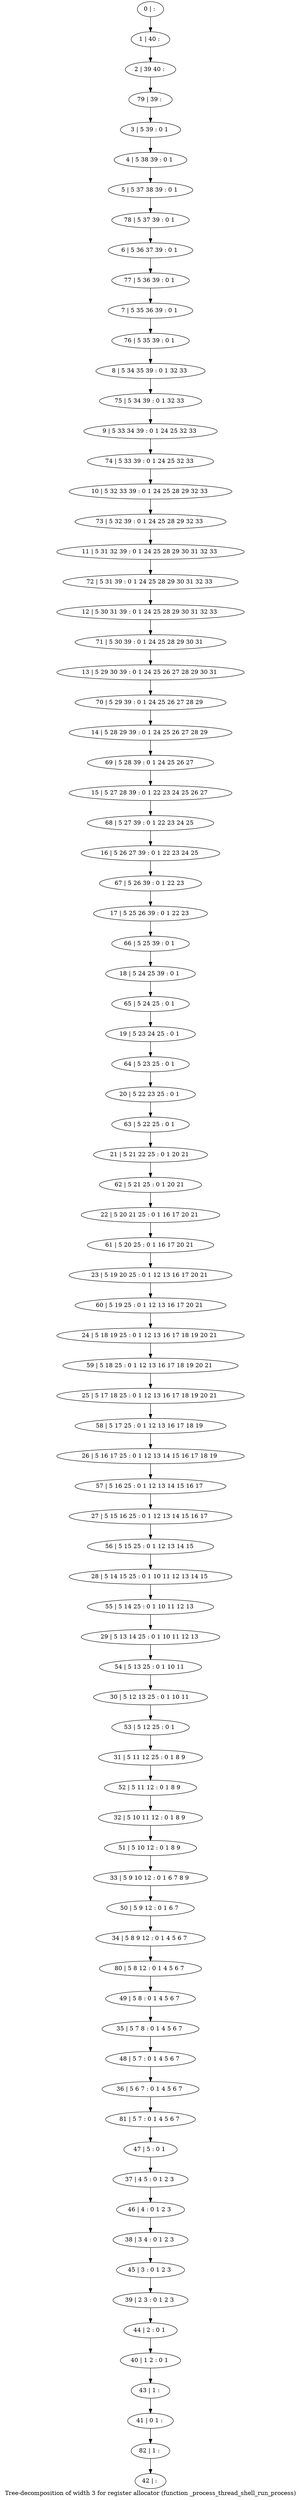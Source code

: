 digraph G {
graph [label="Tree-decomposition of width 3 for register allocator (function _process_thread_shell_run_process)"]
0[label="0 | : "];
1[label="1 | 40 : "];
2[label="2 | 39 40 : "];
3[label="3 | 5 39 : 0 1 "];
4[label="4 | 5 38 39 : 0 1 "];
5[label="5 | 5 37 38 39 : 0 1 "];
6[label="6 | 5 36 37 39 : 0 1 "];
7[label="7 | 5 35 36 39 : 0 1 "];
8[label="8 | 5 34 35 39 : 0 1 32 33 "];
9[label="9 | 5 33 34 39 : 0 1 24 25 32 33 "];
10[label="10 | 5 32 33 39 : 0 1 24 25 28 29 32 33 "];
11[label="11 | 5 31 32 39 : 0 1 24 25 28 29 30 31 32 33 "];
12[label="12 | 5 30 31 39 : 0 1 24 25 28 29 30 31 32 33 "];
13[label="13 | 5 29 30 39 : 0 1 24 25 26 27 28 29 30 31 "];
14[label="14 | 5 28 29 39 : 0 1 24 25 26 27 28 29 "];
15[label="15 | 5 27 28 39 : 0 1 22 23 24 25 26 27 "];
16[label="16 | 5 26 27 39 : 0 1 22 23 24 25 "];
17[label="17 | 5 25 26 39 : 0 1 22 23 "];
18[label="18 | 5 24 25 39 : 0 1 "];
19[label="19 | 5 23 24 25 : 0 1 "];
20[label="20 | 5 22 23 25 : 0 1 "];
21[label="21 | 5 21 22 25 : 0 1 20 21 "];
22[label="22 | 5 20 21 25 : 0 1 16 17 20 21 "];
23[label="23 | 5 19 20 25 : 0 1 12 13 16 17 20 21 "];
24[label="24 | 5 18 19 25 : 0 1 12 13 16 17 18 19 20 21 "];
25[label="25 | 5 17 18 25 : 0 1 12 13 16 17 18 19 20 21 "];
26[label="26 | 5 16 17 25 : 0 1 12 13 14 15 16 17 18 19 "];
27[label="27 | 5 15 16 25 : 0 1 12 13 14 15 16 17 "];
28[label="28 | 5 14 15 25 : 0 1 10 11 12 13 14 15 "];
29[label="29 | 5 13 14 25 : 0 1 10 11 12 13 "];
30[label="30 | 5 12 13 25 : 0 1 10 11 "];
31[label="31 | 5 11 12 25 : 0 1 8 9 "];
32[label="32 | 5 10 11 12 : 0 1 8 9 "];
33[label="33 | 5 9 10 12 : 0 1 6 7 8 9 "];
34[label="34 | 5 8 9 12 : 0 1 4 5 6 7 "];
35[label="35 | 5 7 8 : 0 1 4 5 6 7 "];
36[label="36 | 5 6 7 : 0 1 4 5 6 7 "];
37[label="37 | 4 5 : 0 1 2 3 "];
38[label="38 | 3 4 : 0 1 2 3 "];
39[label="39 | 2 3 : 0 1 2 3 "];
40[label="40 | 1 2 : 0 1 "];
41[label="41 | 0 1 : "];
42[label="42 | : "];
43[label="43 | 1 : "];
44[label="44 | 2 : 0 1 "];
45[label="45 | 3 : 0 1 2 3 "];
46[label="46 | 4 : 0 1 2 3 "];
47[label="47 | 5 : 0 1 "];
48[label="48 | 5 7 : 0 1 4 5 6 7 "];
49[label="49 | 5 8 : 0 1 4 5 6 7 "];
50[label="50 | 5 9 12 : 0 1 6 7 "];
51[label="51 | 5 10 12 : 0 1 8 9 "];
52[label="52 | 5 11 12 : 0 1 8 9 "];
53[label="53 | 5 12 25 : 0 1 "];
54[label="54 | 5 13 25 : 0 1 10 11 "];
55[label="55 | 5 14 25 : 0 1 10 11 12 13 "];
56[label="56 | 5 15 25 : 0 1 12 13 14 15 "];
57[label="57 | 5 16 25 : 0 1 12 13 14 15 16 17 "];
58[label="58 | 5 17 25 : 0 1 12 13 16 17 18 19 "];
59[label="59 | 5 18 25 : 0 1 12 13 16 17 18 19 20 21 "];
60[label="60 | 5 19 25 : 0 1 12 13 16 17 20 21 "];
61[label="61 | 5 20 25 : 0 1 16 17 20 21 "];
62[label="62 | 5 21 25 : 0 1 20 21 "];
63[label="63 | 5 22 25 : 0 1 "];
64[label="64 | 5 23 25 : 0 1 "];
65[label="65 | 5 24 25 : 0 1 "];
66[label="66 | 5 25 39 : 0 1 "];
67[label="67 | 5 26 39 : 0 1 22 23 "];
68[label="68 | 5 27 39 : 0 1 22 23 24 25 "];
69[label="69 | 5 28 39 : 0 1 24 25 26 27 "];
70[label="70 | 5 29 39 : 0 1 24 25 26 27 28 29 "];
71[label="71 | 5 30 39 : 0 1 24 25 28 29 30 31 "];
72[label="72 | 5 31 39 : 0 1 24 25 28 29 30 31 32 33 "];
73[label="73 | 5 32 39 : 0 1 24 25 28 29 32 33 "];
74[label="74 | 5 33 39 : 0 1 24 25 32 33 "];
75[label="75 | 5 34 39 : 0 1 32 33 "];
76[label="76 | 5 35 39 : 0 1 "];
77[label="77 | 5 36 39 : 0 1 "];
78[label="78 | 5 37 39 : 0 1 "];
79[label="79 | 39 : "];
80[label="80 | 5 8 12 : 0 1 4 5 6 7 "];
81[label="81 | 5 7 : 0 1 4 5 6 7 "];
82[label="82 | 1 : "];
0->1 ;
1->2 ;
3->4 ;
4->5 ;
43->41 ;
40->43 ;
44->40 ;
39->44 ;
45->39 ;
38->45 ;
46->38 ;
37->46 ;
47->37 ;
48->36 ;
35->48 ;
49->35 ;
50->34 ;
33->50 ;
51->33 ;
32->51 ;
52->32 ;
31->52 ;
53->31 ;
30->53 ;
54->30 ;
29->54 ;
55->29 ;
28->55 ;
56->28 ;
27->56 ;
57->27 ;
26->57 ;
58->26 ;
25->58 ;
59->25 ;
24->59 ;
60->24 ;
23->60 ;
61->23 ;
22->61 ;
62->22 ;
21->62 ;
63->21 ;
20->63 ;
64->20 ;
19->64 ;
65->19 ;
18->65 ;
66->18 ;
17->66 ;
67->17 ;
16->67 ;
68->16 ;
15->68 ;
69->15 ;
14->69 ;
70->14 ;
13->70 ;
71->13 ;
12->71 ;
72->12 ;
11->72 ;
73->11 ;
10->73 ;
74->10 ;
9->74 ;
75->9 ;
8->75 ;
76->8 ;
7->76 ;
77->7 ;
6->77 ;
78->6 ;
5->78 ;
79->3 ;
2->79 ;
80->49 ;
34->80 ;
81->47 ;
36->81 ;
82->42 ;
41->82 ;
}
